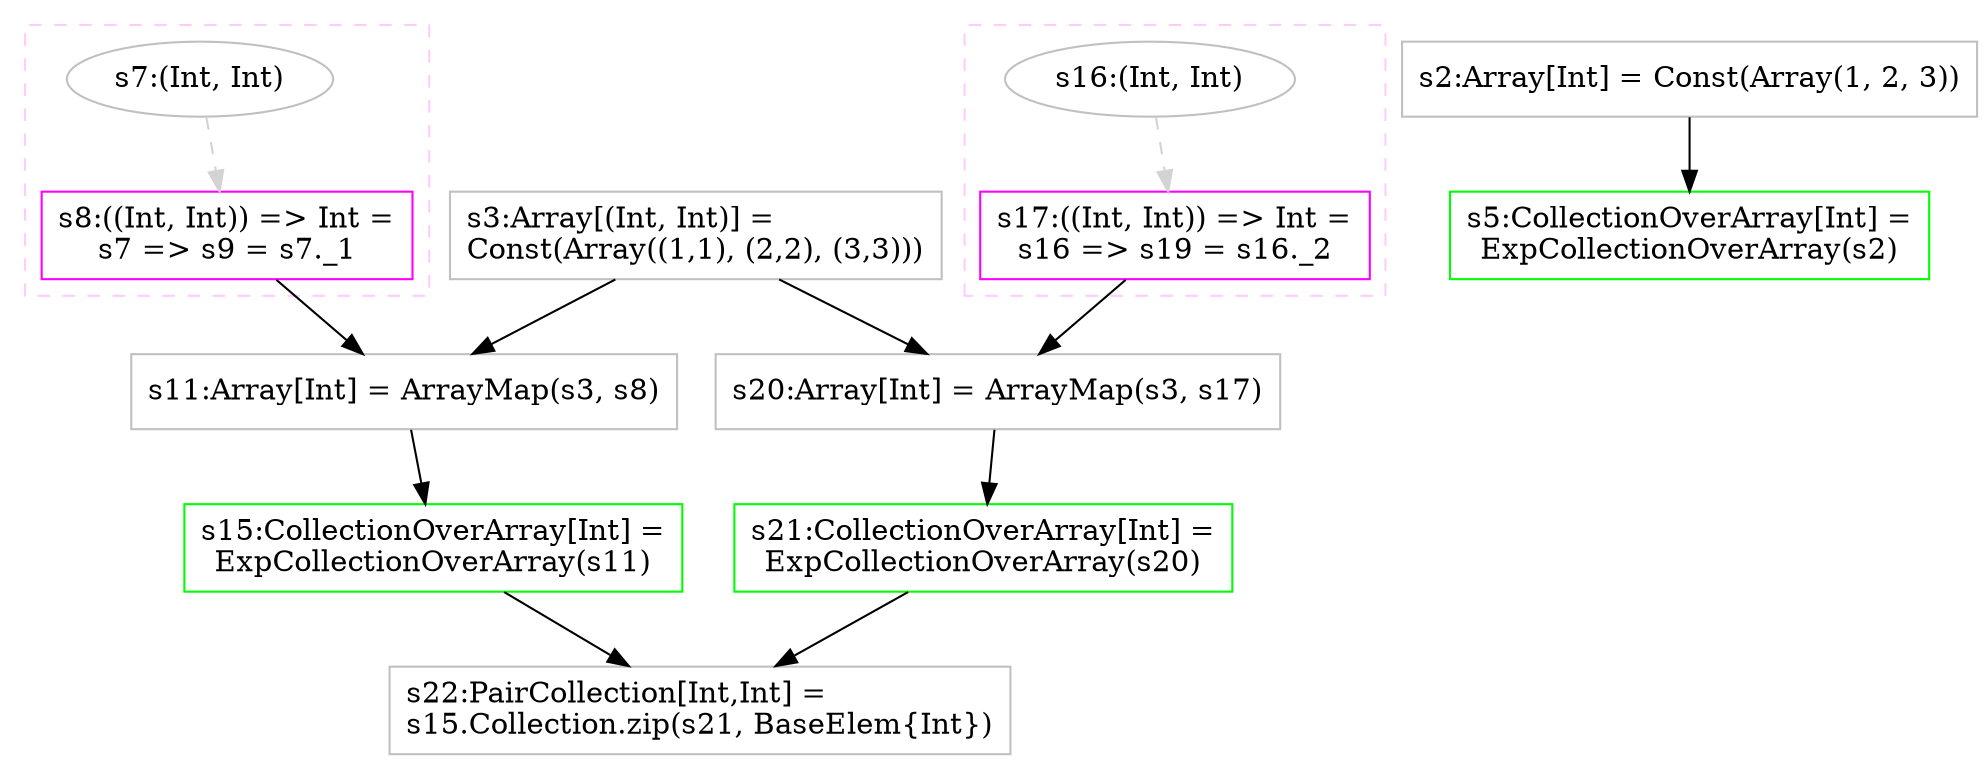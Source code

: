 digraph "graph_s5_s22_8896827380671393904.dot" {
	graph [concentrate=true];
	node [label="\N"];
	graph [bb="0,0,771,358"];
	subgraph cluster_s8 {
		graph [style=dashed,
			color="#FFCCFF",
			bb="609,220,763,350"];
		{
			graph [rank=source,
				bb=""];
			s7 [label="s7:(Int, Int)", color=gray, pos="679,324", width="1.5281", height="0.5"];
		}
		{
			graph [rank=sink,
				bb=""];
			s8 [label="s8:((Int, Int)) => Int =\ls7 => s9 = s7._1", shape=box, color=magenta, tooltip="s8:((Int, Int)) => Int", pos="686,249", width="1.9224", height="0.57778"];
		}
		s7 -> s8 [style=dashed, color=lightgray, weight=0, pos="e,684.11,269.75 680.66,305.7 681.4,297.94 682.3,288.57 683.15,279.74"];
		s7 -> s8 [style=solid];
	}
	subgraph cluster_s17 {
		graph [style=dashed,
			color="#FFCCFF",
			bb="232,220,394,350"];
		{
			graph [rank=source,
				bb=""];
			s16 [label="s16:(Int, Int)", color=gray, pos="307,324", width="1.6507", height="0.5"];
		}
		{
			graph [rank=sink,
				bb=""];
			s17 [label="s17:((Int, Int)) => Int =\ls16 => s19 = s16._2", shape=box, color=magenta, tooltip="s17:((Int, Int)) => Int", pos="313,249", width="2.0127", height="0.57778"];
		}
		s16 -> s17 [style=dashed, color=lightgray, weight=0, pos="e,311.38,269.75 308.42,305.7 309.06,297.94 309.83,288.57 310.56,279.74"];
		s16 -> s17 [style=solid];
	}
	s2 [label="s2:Array[Int] = Const(Array(1, 2, 3))", shape=box, color=gray, tooltip="s2:Array[Int]", pos="111,324", width="3.0954", height="0.5"];
	s5 [label="s5:CollectionOverArray[Int] =\lExpCollectionOverArray(s2)", shape=box, color=green, tooltip="s5:CollectionOverArray[Int]", pos="111,249", width="2.5942", height="0.57778"];
	s3 [label="s3:Array[(Int, Int)] =\lConst(Array((1,1), (2,2), (3,3)))", shape=box, color=gray, tooltip="s3:Array[(Int, Int)]", pos="501,249", width="2.6975", height="0.57778"];
	s11 [label="s11:Array[Int] = ArrayMap(s3, s8)", shape=box, color=gray, tooltip="s11:Array[Int]", pos="615,174", width="2.9167", height="0.5"];
	s15 [label="s15:CollectionOverArray[Int] =\lExpCollectionOverArray(s11)", shape=box, color=green, tooltip="s15:CollectionOverArray[Int]", pos="610,99", width="2.6984", height="0.57778"];
	s20 [label="s20:Array[Int] = ArrayMap(s3, s17)", shape=box, color=gray, tooltip="s20:Array[Int]", pos="383,174", width="3.0106", height="0.5"];
	s21 [label="s21:CollectionOverArray[Int] =\lExpCollectionOverArray(s20)", shape=box, color=green, tooltip="s21:CollectionOverArray[Int]", pos="392,99", width="2.6984", height="0.57778"];
	s22 [label="s22:PairCollection[Int,Int] =\ls15.Collection.zip(s21, BaseElem{Int})", shape=box, color=gray, tooltip="s22:PairCollection[Int,Int]", pos="501,21", width="3.3153", height="0.57778"];
	s3 -> s20 [style=solid, pos="e,410.55,192.04 469.07,228.25 453.63,218.7 435.04,207.2 419.1,197.33"];
	s17 -> s20 [style=solid, pos="e,366.28,192.44 332.13,228.05 340.48,219.35 350.35,209.04 359.17,199.85"];
	s3 -> s11 [style=solid, pos="e,588.39,192.04 531.85,228.25 546.62,218.79 564.39,207.41 579.7,197.61"];
	s8 -> s11 [style=solid, pos="e,631.96,192.44 666.6,228.05 658.13,219.35 648.11,209.04 639.17,199.85"];
	s2 -> s5 [style=solid, pos="e,111,269.75 111,305.7 111,298.03 111,288.77 111,280.03"];
	s11 -> s15 [style=solid, pos="e,611.35,119.75 613.82,155.7 613.28,147.94 612.64,138.57 612.04,129.74"];
	s20 -> s21 [style=solid, pos="e,389.56,119.75 385.13,155.7 386.09,147.94 387.25,138.57 388.33,129.74"];
	s15 -> s22 [style=solid, pos="e,529.21,41.671 581.65,78.23 568.15,68.818 551.84,57.451 537.44,47.407"];
	s21 -> s22 [style=solid, pos="e,472.79,41.671 420.35,78.23 433.85,68.818 450.16,57.451 464.56,47.407"];
}
